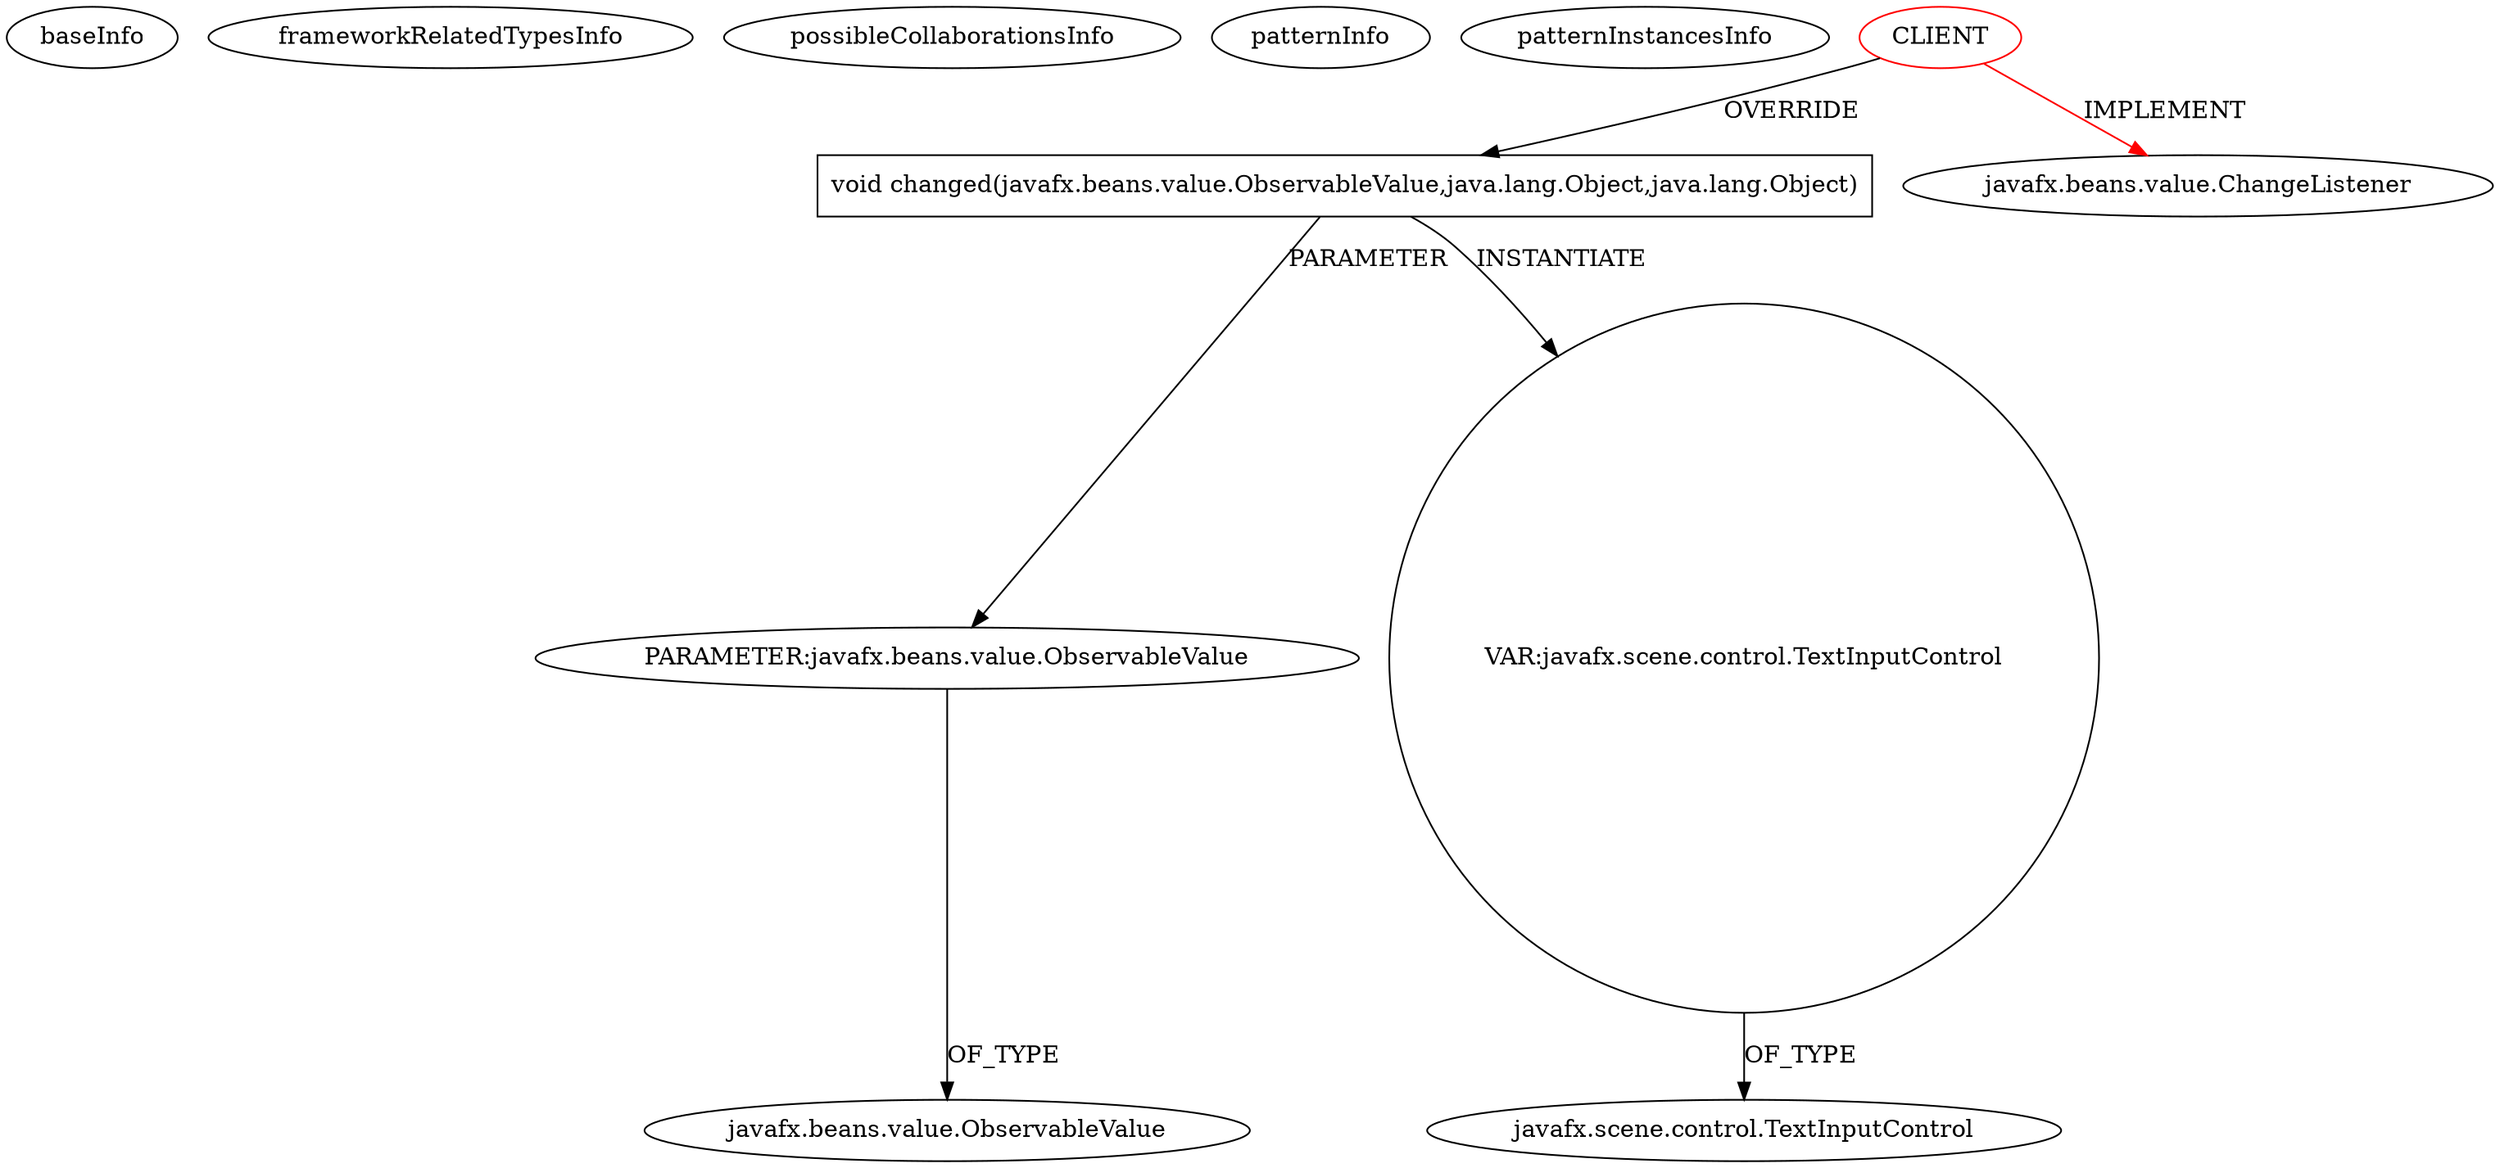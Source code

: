 digraph {
baseInfo[graphId=1543,category="pattern",isAnonymous=false,possibleRelation=false]
frameworkRelatedTypesInfo[0="javafx.beans.value.ChangeListener"]
possibleCollaborationsInfo[]
patternInfo[frequency=2.0,patternRootClient=0]
patternInstancesInfo[0="amr390-SAT~/amr390-SAT/SAT-master/src/satcucharitas/SatMainViewController.java~SerieChange~1857",1="amr390-SAT~/amr390-SAT/SAT-master/src/satcucharitas/SatMainViewController.java~ReportTypeChange~1856"]
2[label="void changed(javafx.beans.value.ObservableValue,java.lang.Object,java.lang.Object)",vertexType="OVERRIDING_METHOD_DECLARATION",isFrameworkType=false,shape=box]
0[label="CLIENT",vertexType="ROOT_CLIENT_CLASS_DECLARATION",isFrameworkType=false,color=red]
3[label="PARAMETER:javafx.beans.value.ObservableValue",vertexType="PARAMETER_DECLARATION",isFrameworkType=false]
4[label="javafx.beans.value.ObservableValue",vertexType="FRAMEWORK_INTERFACE_TYPE",isFrameworkType=false]
1[label="javafx.beans.value.ChangeListener",vertexType="FRAMEWORK_INTERFACE_TYPE",isFrameworkType=false]
5[label="VAR:javafx.scene.control.TextInputControl",vertexType="VARIABLE_EXPRESION",isFrameworkType=false,shape=circle]
7[label="javafx.scene.control.TextInputControl",vertexType="FRAMEWORK_CLASS_TYPE",isFrameworkType=false]
0->1[label="IMPLEMENT",color=red]
3->4[label="OF_TYPE"]
2->3[label="PARAMETER"]
5->7[label="OF_TYPE"]
0->2[label="OVERRIDE"]
2->5[label="INSTANTIATE"]
}

